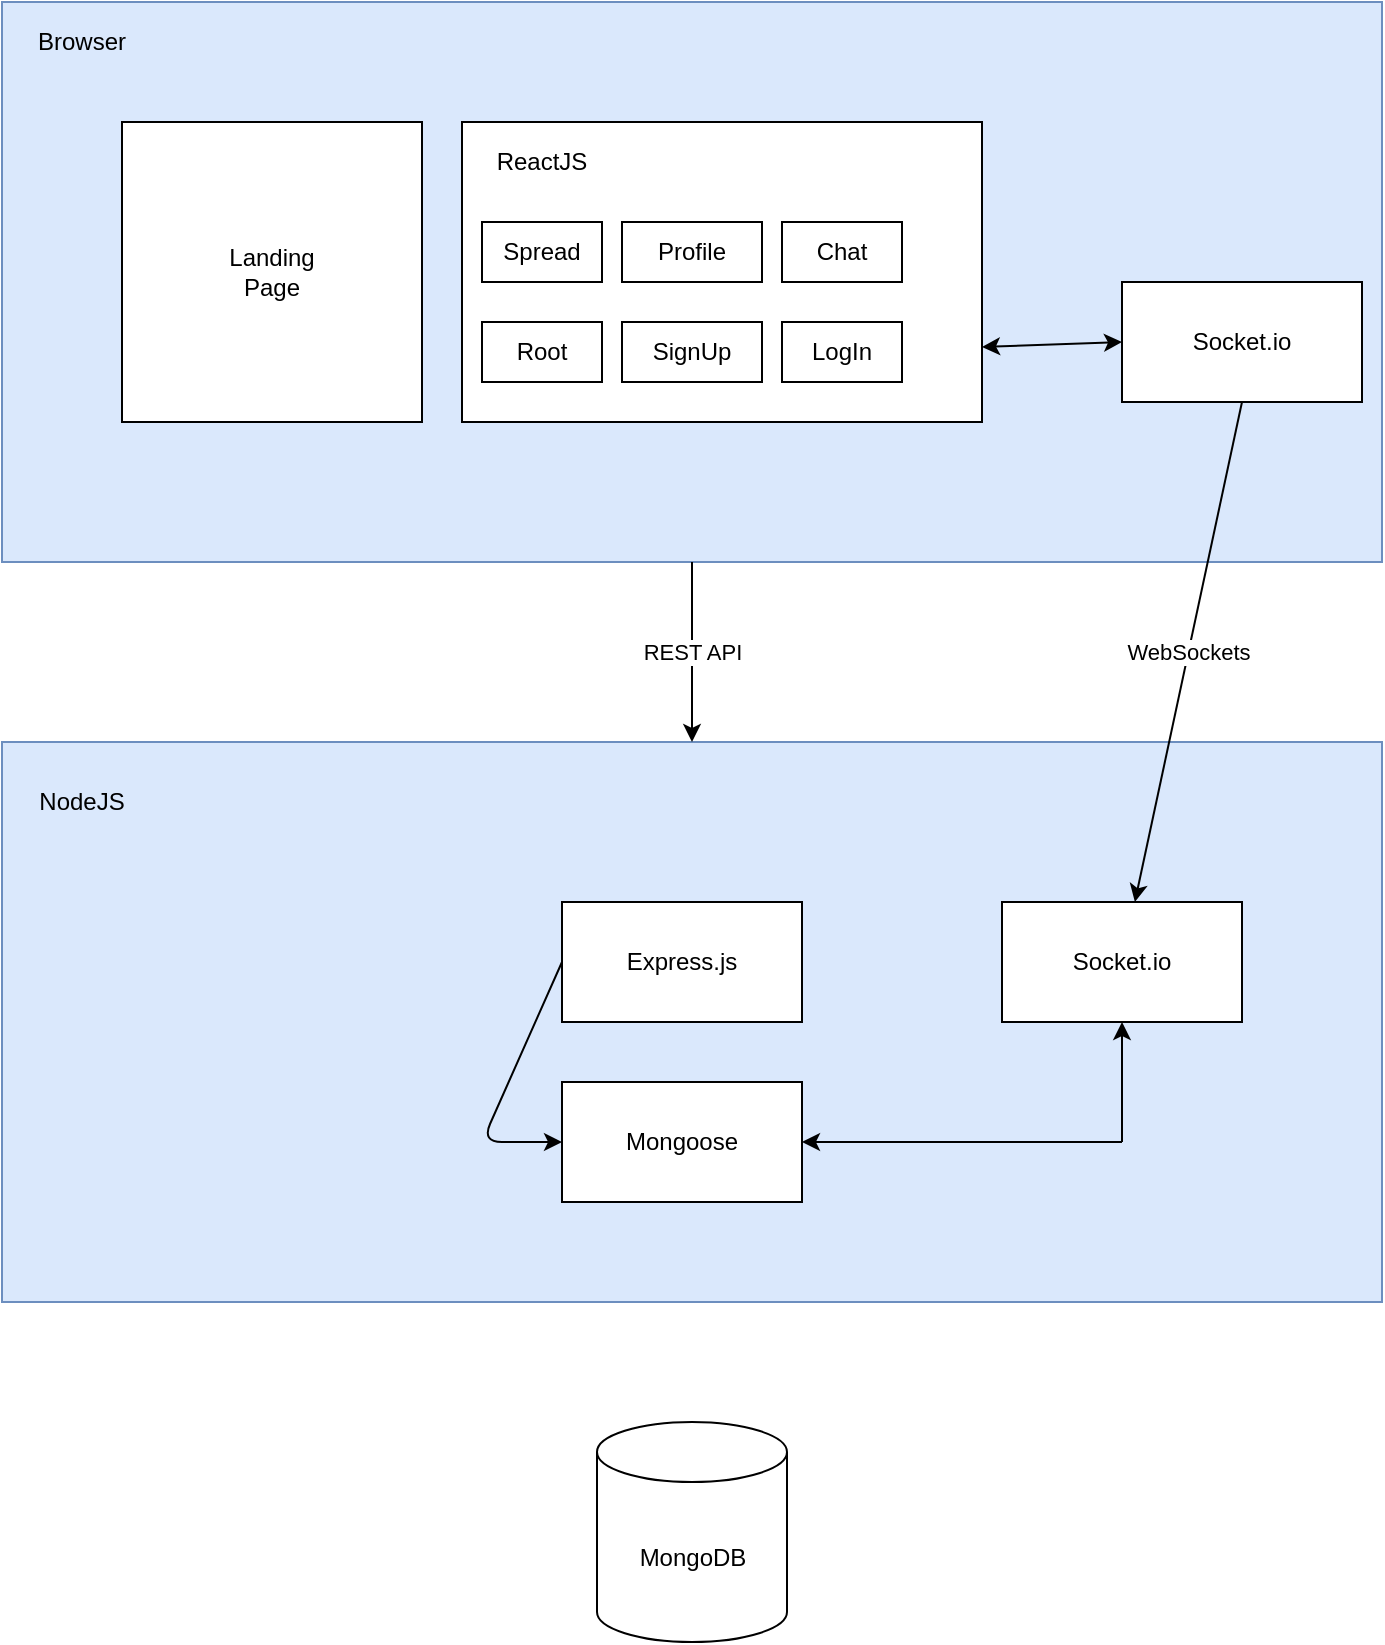 <mxfile version="14.8.5" type="github"><diagram id="1hXdDbdBJjtsygzasfBf" name="Page-1"><mxGraphModel dx="1038" dy="547" grid="1" gridSize="10" guides="1" tooltips="1" connect="1" arrows="1" fold="1" page="1" pageScale="1" pageWidth="850" pageHeight="1100" math="0" shadow="0"><root><mxCell id="0"/><mxCell id="1" parent="0"/><mxCell id="N3AsyTqjkd23Cz0DjQi--1" value="" style="rounded=0;whiteSpace=wrap;html=1;fillColor=#dae8fc;strokeColor=#6c8ebf;" vertex="1" parent="1"><mxGeometry x="140" y="50" width="690" height="280" as="geometry"/></mxCell><mxCell id="N3AsyTqjkd23Cz0DjQi--2" value="Browser" style="text;html=1;strokeColor=none;fillColor=none;align=center;verticalAlign=middle;whiteSpace=wrap;rounded=0;" vertex="1" parent="1"><mxGeometry x="160" y="60" width="40" height="20" as="geometry"/></mxCell><mxCell id="N3AsyTqjkd23Cz0DjQi--3" value="" style="whiteSpace=wrap;html=1;aspect=fixed;" vertex="1" parent="1"><mxGeometry x="200" y="110" width="150" height="150" as="geometry"/></mxCell><mxCell id="N3AsyTqjkd23Cz0DjQi--4" value="Landing Page" style="text;html=1;strokeColor=none;fillColor=none;align=center;verticalAlign=middle;whiteSpace=wrap;rounded=0;" vertex="1" parent="1"><mxGeometry x="255" y="175" width="40" height="20" as="geometry"/></mxCell><mxCell id="N3AsyTqjkd23Cz0DjQi--10" value="Socket.io" style="rounded=0;whiteSpace=wrap;html=1;" vertex="1" parent="1"><mxGeometry x="700" y="190" width="120" height="60" as="geometry"/></mxCell><mxCell id="N3AsyTqjkd23Cz0DjQi--15" value="" style="rounded=0;whiteSpace=wrap;html=1;" vertex="1" parent="1"><mxGeometry x="370" y="110" width="260" height="150" as="geometry"/></mxCell><mxCell id="N3AsyTqjkd23Cz0DjQi--16" value="Profile" style="rounded=0;whiteSpace=wrap;html=1;" vertex="1" parent="1"><mxGeometry x="450" y="160" width="70" height="30" as="geometry"/></mxCell><mxCell id="N3AsyTqjkd23Cz0DjQi--17" value="ReactJS" style="text;html=1;strokeColor=none;fillColor=none;align=center;verticalAlign=middle;whiteSpace=wrap;rounded=0;" vertex="1" parent="1"><mxGeometry x="390" y="120" width="40" height="20" as="geometry"/></mxCell><mxCell id="N3AsyTqjkd23Cz0DjQi--21" value="Chat" style="rounded=0;whiteSpace=wrap;html=1;" vertex="1" parent="1"><mxGeometry x="530" y="160" width="60" height="30" as="geometry"/></mxCell><mxCell id="N3AsyTqjkd23Cz0DjQi--22" value="SignUp" style="rounded=0;whiteSpace=wrap;html=1;" vertex="1" parent="1"><mxGeometry x="450" y="210" width="70" height="30" as="geometry"/></mxCell><mxCell id="N3AsyTqjkd23Cz0DjQi--24" value="Spread" style="rounded=0;whiteSpace=wrap;html=1;" vertex="1" parent="1"><mxGeometry x="380" y="160" width="60" height="30" as="geometry"/></mxCell><mxCell id="N3AsyTqjkd23Cz0DjQi--25" value="Root" style="rounded=0;whiteSpace=wrap;html=1;" vertex="1" parent="1"><mxGeometry x="380" y="210" width="60" height="30" as="geometry"/></mxCell><mxCell id="N3AsyTqjkd23Cz0DjQi--26" value="LogIn" style="rounded=0;whiteSpace=wrap;html=1;" vertex="1" parent="1"><mxGeometry x="530" y="210" width="60" height="30" as="geometry"/></mxCell><mxCell id="N3AsyTqjkd23Cz0DjQi--30" value="" style="endArrow=classic;startArrow=classic;html=1;entryX=0;entryY=0.5;entryDx=0;entryDy=0;exitX=1;exitY=0.75;exitDx=0;exitDy=0;" edge="1" parent="1" source="N3AsyTqjkd23Cz0DjQi--15" target="N3AsyTqjkd23Cz0DjQi--10"><mxGeometry width="50" height="50" relative="1" as="geometry"><mxPoint x="640" y="250" as="sourcePoint"/><mxPoint x="690" y="200" as="targetPoint"/><Array as="points"/></mxGeometry></mxCell><mxCell id="N3AsyTqjkd23Cz0DjQi--31" value="" style="rounded=0;whiteSpace=wrap;html=1;fillColor=#dae8fc;strokeColor=#6c8ebf;" vertex="1" parent="1"><mxGeometry x="140" y="420" width="690" height="280" as="geometry"/></mxCell><mxCell id="N3AsyTqjkd23Cz0DjQi--32" value="NodeJS" style="text;html=1;strokeColor=none;fillColor=none;align=center;verticalAlign=middle;whiteSpace=wrap;rounded=0;" vertex="1" parent="1"><mxGeometry x="160" y="440" width="40" height="20" as="geometry"/></mxCell><mxCell id="N3AsyTqjkd23Cz0DjQi--33" value="Express.js&lt;span style=&quot;color: rgba(0 , 0 , 0 , 0) ; font-family: monospace ; font-size: 0px&quot;&gt;%3CmxGraphModel%3E%3Croot%3E%3CmxCell%20id%3D%220%22%2F%3E%3CmxCell%20id%3D%221%22%20parent%3D%220%22%2F%3E%3CmxCell%20id%3D%222%22%20value%3D%22Socket.io%22%20style%3D%22rounded%3D0%3BwhiteSpace%3Dwrap%3Bhtml%3D1%3B%22%20vertex%3D%221%22%20parent%3D%221%22%3E%3CmxGeometry%20x%3D%22700%22%20y%3D%22190%22%20width%3D%22120%22%20height%3D%2260%22%20as%3D%22geometry%22%2F%3E%3C%2FmxCell%3E%3C%2Froot%3E%3C%2FmxGraphModel%3E&lt;/span&gt;&lt;span style=&quot;color: rgba(0 , 0 , 0 , 0) ; font-family: monospace ; font-size: 0px&quot;&gt;%3CmxGraphModel%3E%3Croot%3E%3CmxCell%20id%3D%220%22%2F%3E%3CmxCell%20id%3D%221%22%20parent%3D%220%22%2F%3E%3CmxCell%20id%3D%222%22%20value%3D%22Socket.io%22%20style%3D%22rounded%3D0%3BwhiteSpace%3Dwrap%3Bhtml%3D1%3B%22%20vertex%3D%221%22%20parent%3D%221%22%3E%3CmxGeometry%20x%3D%22700%22%20y%3D%22190%22%20width%3D%22120%22%20height%3D%2260%22%20as%3D%22geometry%22%2F%3E%3C%2FmxCell%3E%3C%2Froot%3E%3C%2FmxGraphModel%3E&lt;/span&gt;" style="rounded=0;whiteSpace=wrap;html=1;" vertex="1" parent="1"><mxGeometry x="420" y="500" width="120" height="60" as="geometry"/></mxCell><mxCell id="N3AsyTqjkd23Cz0DjQi--34" value="Socket.io" style="rounded=0;whiteSpace=wrap;html=1;" vertex="1" parent="1"><mxGeometry x="640" y="500" width="120" height="60" as="geometry"/></mxCell><mxCell id="N3AsyTqjkd23Cz0DjQi--35" value="Mongoose" style="rounded=0;whiteSpace=wrap;html=1;" vertex="1" parent="1"><mxGeometry x="420" y="590" width="120" height="60" as="geometry"/></mxCell><mxCell id="N3AsyTqjkd23Cz0DjQi--39" value="MongoDB" style="shape=cylinder3;whiteSpace=wrap;html=1;boundedLbl=1;backgroundOutline=1;size=15;" vertex="1" parent="1"><mxGeometry x="437.5" y="760" width="95" height="110" as="geometry"/></mxCell><mxCell id="N3AsyTqjkd23Cz0DjQi--43" value="" style="endArrow=classic;html=1;verticalAlign=middle;entryX=0.5;entryY=0;entryDx=0;entryDy=0;exitX=0.5;exitY=1;exitDx=0;exitDy=0;" edge="1" parent="1" source="N3AsyTqjkd23Cz0DjQi--1" target="N3AsyTqjkd23Cz0DjQi--31"><mxGeometry relative="1" as="geometry"><mxPoint x="420" y="360" as="sourcePoint"/><mxPoint x="520" y="360" as="targetPoint"/></mxGeometry></mxCell><mxCell id="N3AsyTqjkd23Cz0DjQi--44" value="REST API" style="edgeLabel;resizable=0;html=1;align=center;verticalAlign=middle;" connectable="0" vertex="1" parent="N3AsyTqjkd23Cz0DjQi--43"><mxGeometry relative="1" as="geometry"/></mxCell><mxCell id="N3AsyTqjkd23Cz0DjQi--54" value="" style="endArrow=classic;html=1;verticalAlign=middle;entryX=0.5;entryY=1;entryDx=0;entryDy=0;" edge="1" parent="1" target="N3AsyTqjkd23Cz0DjQi--34"><mxGeometry width="50" height="50" relative="1" as="geometry"><mxPoint x="700" y="620" as="sourcePoint"/><mxPoint x="720" y="600" as="targetPoint"/></mxGeometry></mxCell><mxCell id="N3AsyTqjkd23Cz0DjQi--55" value="" style="endArrow=classic;html=1;verticalAlign=middle;entryX=1;entryY=0.5;entryDx=0;entryDy=0;" edge="1" parent="1" target="N3AsyTqjkd23Cz0DjQi--35"><mxGeometry width="50" height="50" relative="1" as="geometry"><mxPoint x="700" y="620" as="sourcePoint"/><mxPoint x="670" y="580" as="targetPoint"/><Array as="points"><mxPoint x="630" y="620"/></Array></mxGeometry></mxCell><mxCell id="N3AsyTqjkd23Cz0DjQi--57" value="" style="endArrow=classic;html=1;verticalAlign=middle;entryX=0;entryY=0.5;entryDx=0;entryDy=0;exitX=0;exitY=0.5;exitDx=0;exitDy=0;" edge="1" parent="1" source="N3AsyTqjkd23Cz0DjQi--33" target="N3AsyTqjkd23Cz0DjQi--35"><mxGeometry width="50" height="50" relative="1" as="geometry"><mxPoint x="350" y="560" as="sourcePoint"/><mxPoint x="400" y="510" as="targetPoint"/><Array as="points"><mxPoint x="380" y="620"/></Array></mxGeometry></mxCell><mxCell id="N3AsyTqjkd23Cz0DjQi--61" value="" style="endArrow=classic;html=1;verticalAlign=middle;exitX=0.5;exitY=1;exitDx=0;exitDy=0;" edge="1" parent="1" source="N3AsyTqjkd23Cz0DjQi--10" target="N3AsyTqjkd23Cz0DjQi--34"><mxGeometry relative="1" as="geometry"><mxPoint x="710" y="360" as="sourcePoint"/><mxPoint x="810" y="360" as="targetPoint"/></mxGeometry></mxCell><mxCell id="N3AsyTqjkd23Cz0DjQi--62" value="WebSockets" style="edgeLabel;resizable=0;html=1;align=center;verticalAlign=middle;" connectable="0" vertex="1" parent="N3AsyTqjkd23Cz0DjQi--61"><mxGeometry relative="1" as="geometry"/></mxCell></root></mxGraphModel></diagram></mxfile>